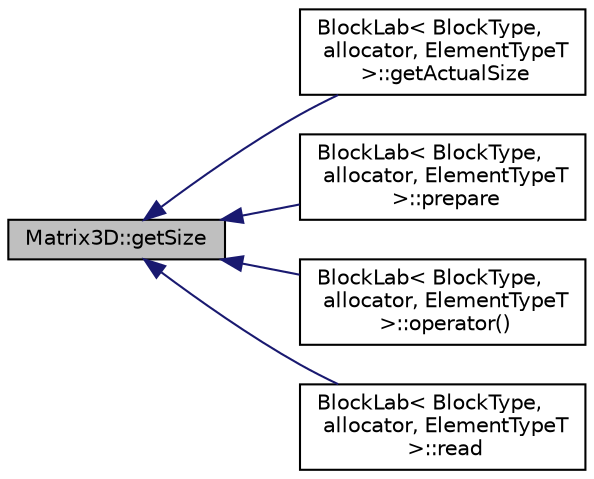 digraph "Matrix3D::getSize"
{
  edge [fontname="Helvetica",fontsize="10",labelfontname="Helvetica",labelfontsize="10"];
  node [fontname="Helvetica",fontsize="10",shape=record];
  rankdir="LR";
  Node1 [label="Matrix3D::getSize",height=0.2,width=0.4,color="black", fillcolor="grey75", style="filled", fontcolor="black"];
  Node1 -> Node2 [dir="back",color="midnightblue",fontsize="10",style="solid",fontname="Helvetica"];
  Node2 [label="BlockLab\< BlockType,\l allocator, ElementTypeT\l \>::getActualSize",height=0.2,width=0.4,color="black", fillcolor="white", style="filled",URL="$class_block_lab.html#aa45e40066bececd40de75c238c346e79"];
  Node1 -> Node3 [dir="back",color="midnightblue",fontsize="10",style="solid",fontname="Helvetica"];
  Node3 [label="BlockLab\< BlockType,\l allocator, ElementTypeT\l \>::prepare",height=0.2,width=0.4,color="black", fillcolor="white", style="filled",URL="$class_block_lab.html#ac6236e1c94d13fa1025c8253b9855a04"];
  Node1 -> Node4 [dir="back",color="midnightblue",fontsize="10",style="solid",fontname="Helvetica"];
  Node4 [label="BlockLab\< BlockType,\l allocator, ElementTypeT\l \>::operator()",height=0.2,width=0.4,color="black", fillcolor="white", style="filled",URL="$class_block_lab.html#abd79a09ab5b54cf04bfe25c125ea1edf"];
  Node1 -> Node5 [dir="back",color="midnightblue",fontsize="10",style="solid",fontname="Helvetica"];
  Node5 [label="BlockLab\< BlockType,\l allocator, ElementTypeT\l \>::read",height=0.2,width=0.4,color="black", fillcolor="white", style="filled",URL="$class_block_lab.html#a3e06d4124f7d69923b4ee6345c105cfc"];
}
